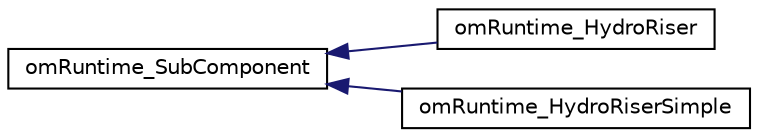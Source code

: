 digraph "Graphical Class Hierarchy"
{
 // LATEX_PDF_SIZE
  edge [fontname="Helvetica",fontsize="10",labelfontname="Helvetica",labelfontsize="10"];
  node [fontname="Helvetica",fontsize="10",shape=record];
  rankdir="LR";
  Node0 [label="omRuntime_SubComponent",height=0.2,width=0.4,color="black", fillcolor="white", style="filled",URL="$classomRuntime__SubComponent.html",tooltip=" "];
  Node0 -> Node1 [dir="back",color="midnightblue",fontsize="10",style="solid",fontname="Helvetica"];
  Node1 [label="omRuntime_HydroRiser",height=0.2,width=0.4,color="black", fillcolor="white", style="filled",URL="$classomRuntime__HydroRiser.html",tooltip=" "];
  Node0 -> Node2 [dir="back",color="midnightblue",fontsize="10",style="solid",fontname="Helvetica"];
  Node2 [label="omRuntime_HydroRiserSimple",height=0.2,width=0.4,color="black", fillcolor="white", style="filled",URL="$classomRuntime__HydroRiserSimple.html",tooltip=" "];
}
